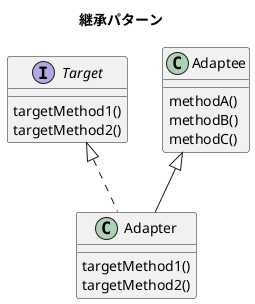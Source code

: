 @startuml adapter_extends

title 継承パターン

interface Target {
  targetMethod1()
  targetMethod2()
}

class Adapter {
  targetMethod1()
  targetMethod2()
}

class Adaptee {
  methodA()
  methodB()
  methodC()
}

Target <|.. Adapter
Adaptee <|-- Adapter

@enduml